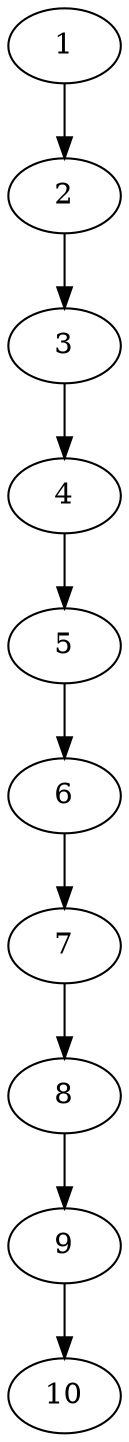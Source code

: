 // DAG automatically generated by daggen at Fri Aug  4 16:35:13 2017
// ./daggen --dot -n 10 --fat 0.2 --regular 0.2 --density 0.2 --jump 1 
digraph G {
  1 [size="18736", alpha="0.04"]
  1 -> 2 [size ="34"]
  2 [size="36863", alpha="0.02"]
  2 -> 3 [size ="34"]
  3 [size="16979", alpha="0.06"]
  3 -> 4 [size ="537"]
  4 [size="134218", alpha="0.17"]
  4 -> 5 [size ="210"]
  5 [size="303428", alpha="0.18"]
  5 -> 6 [size ="210"]
  6 [size="889649", alpha="0.02"]
  6 -> 7 [size ="679"]
  7 [size="782758", alpha="0.02"]
  7 -> 8 [size ="679"]
  8 [size="752", alpha="0.17"]
  8 -> 9 [size ="34"]
  9 [size="28991", alpha="0.04"]
  9 -> 10 [size ="75"]
  10 [size="549756", alpha="0.12"]
}
